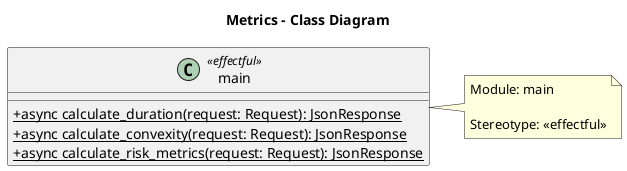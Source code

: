 @startuml
title Metrics - Class Diagram

skinparam classAttributeIconSize 0
skinparam linetype ortho

class main <<effectful>> {
  +{static} async calculate_duration(request: Request): JsonResponse
  +{static} async calculate_convexity(request: Request): JsonResponse
  +{static} async calculate_risk_metrics(request: Request): JsonResponse
}
note right of main
  Module: main
  
  Stereotype: <<effectful>>
end note


@enduml
